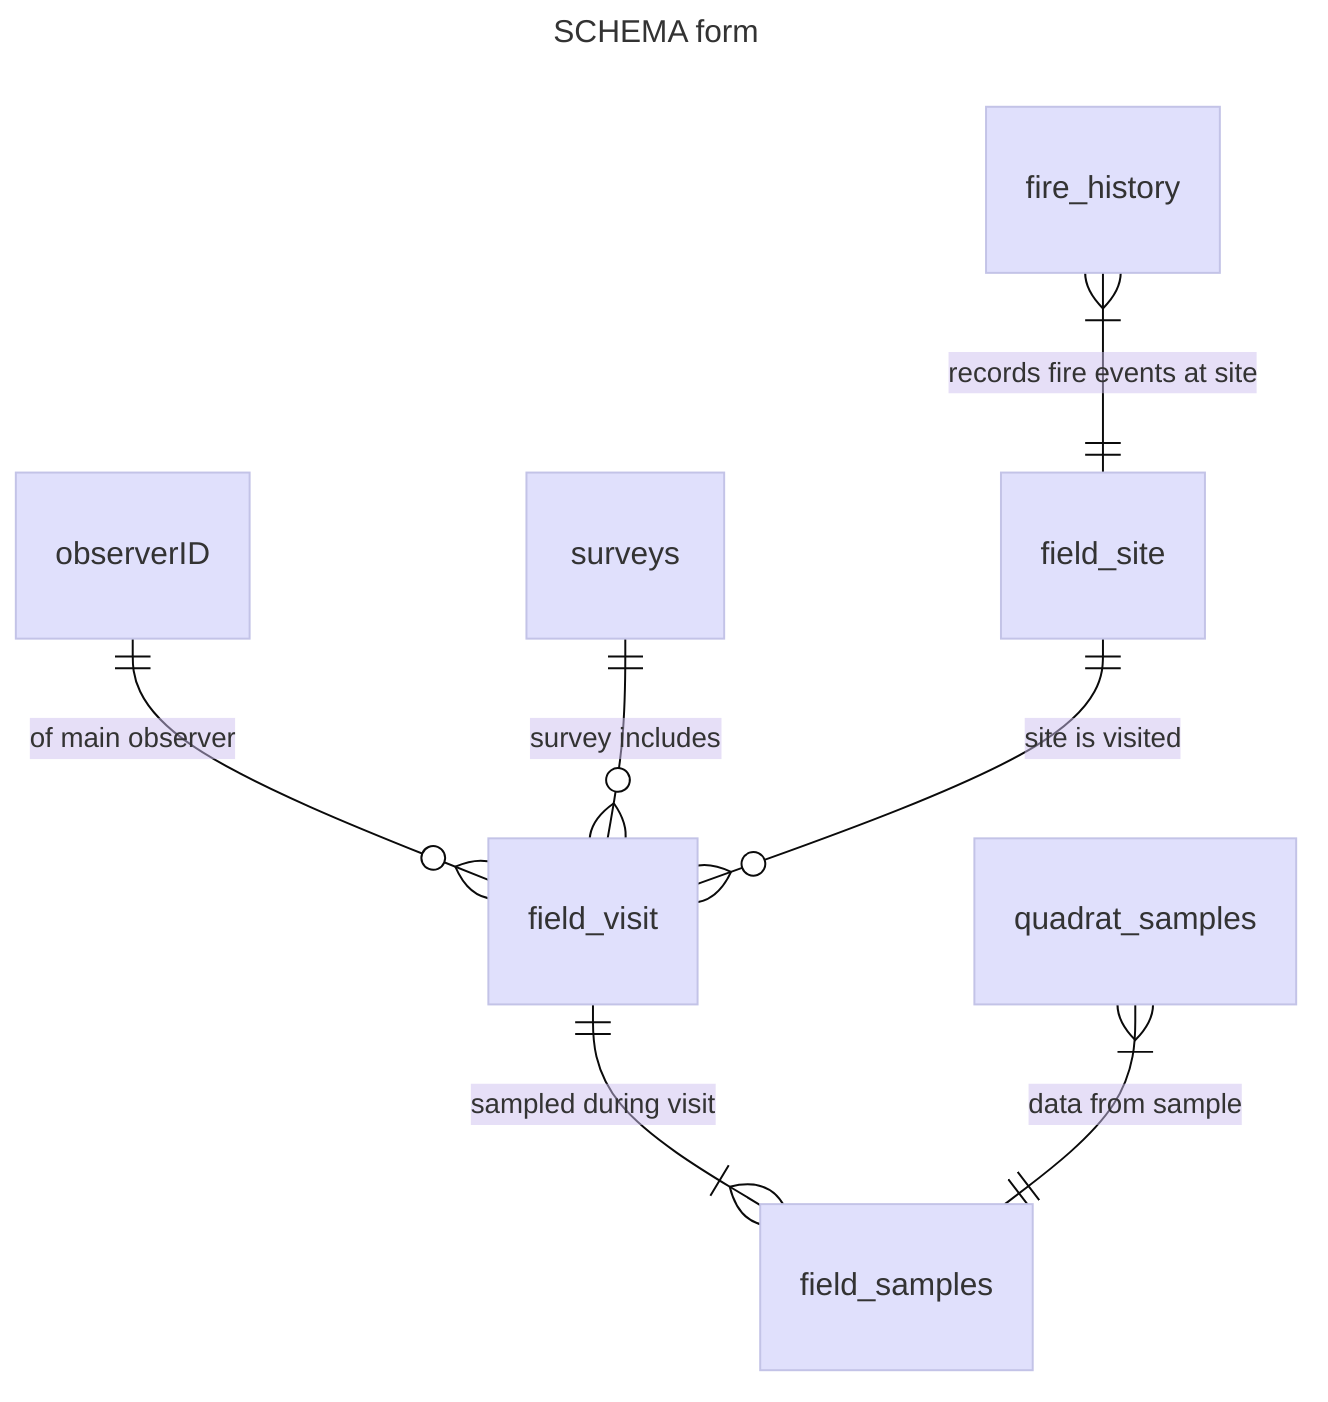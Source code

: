 ---
title: SCHEMA form
---
%%{init: {'theme': 'base', 'themeVariables': { 'primaryColor': '#e0e0fc', 'edgeLabelBackground':'#e0e0fc', 'tertiaryColor': '#cec0f0'}}}%%
erDiagram
    observerID 
    field_site 
    surveys 
    field_visit 
    fire_history 
    quadrat_samples
    field_samples
    observerID ||--o{ field_visit : "of main observer"
    surveys ||--o{ field_visit : "survey includes"
    field_site ||--o{ field_visit : "site is visited"
    fire_history }|--||field_site : "records fire events at site"
    field_visit ||--|{field_samples: "sampled during visit"
    quadrat_samples }|--||field_samples: "data from sample"